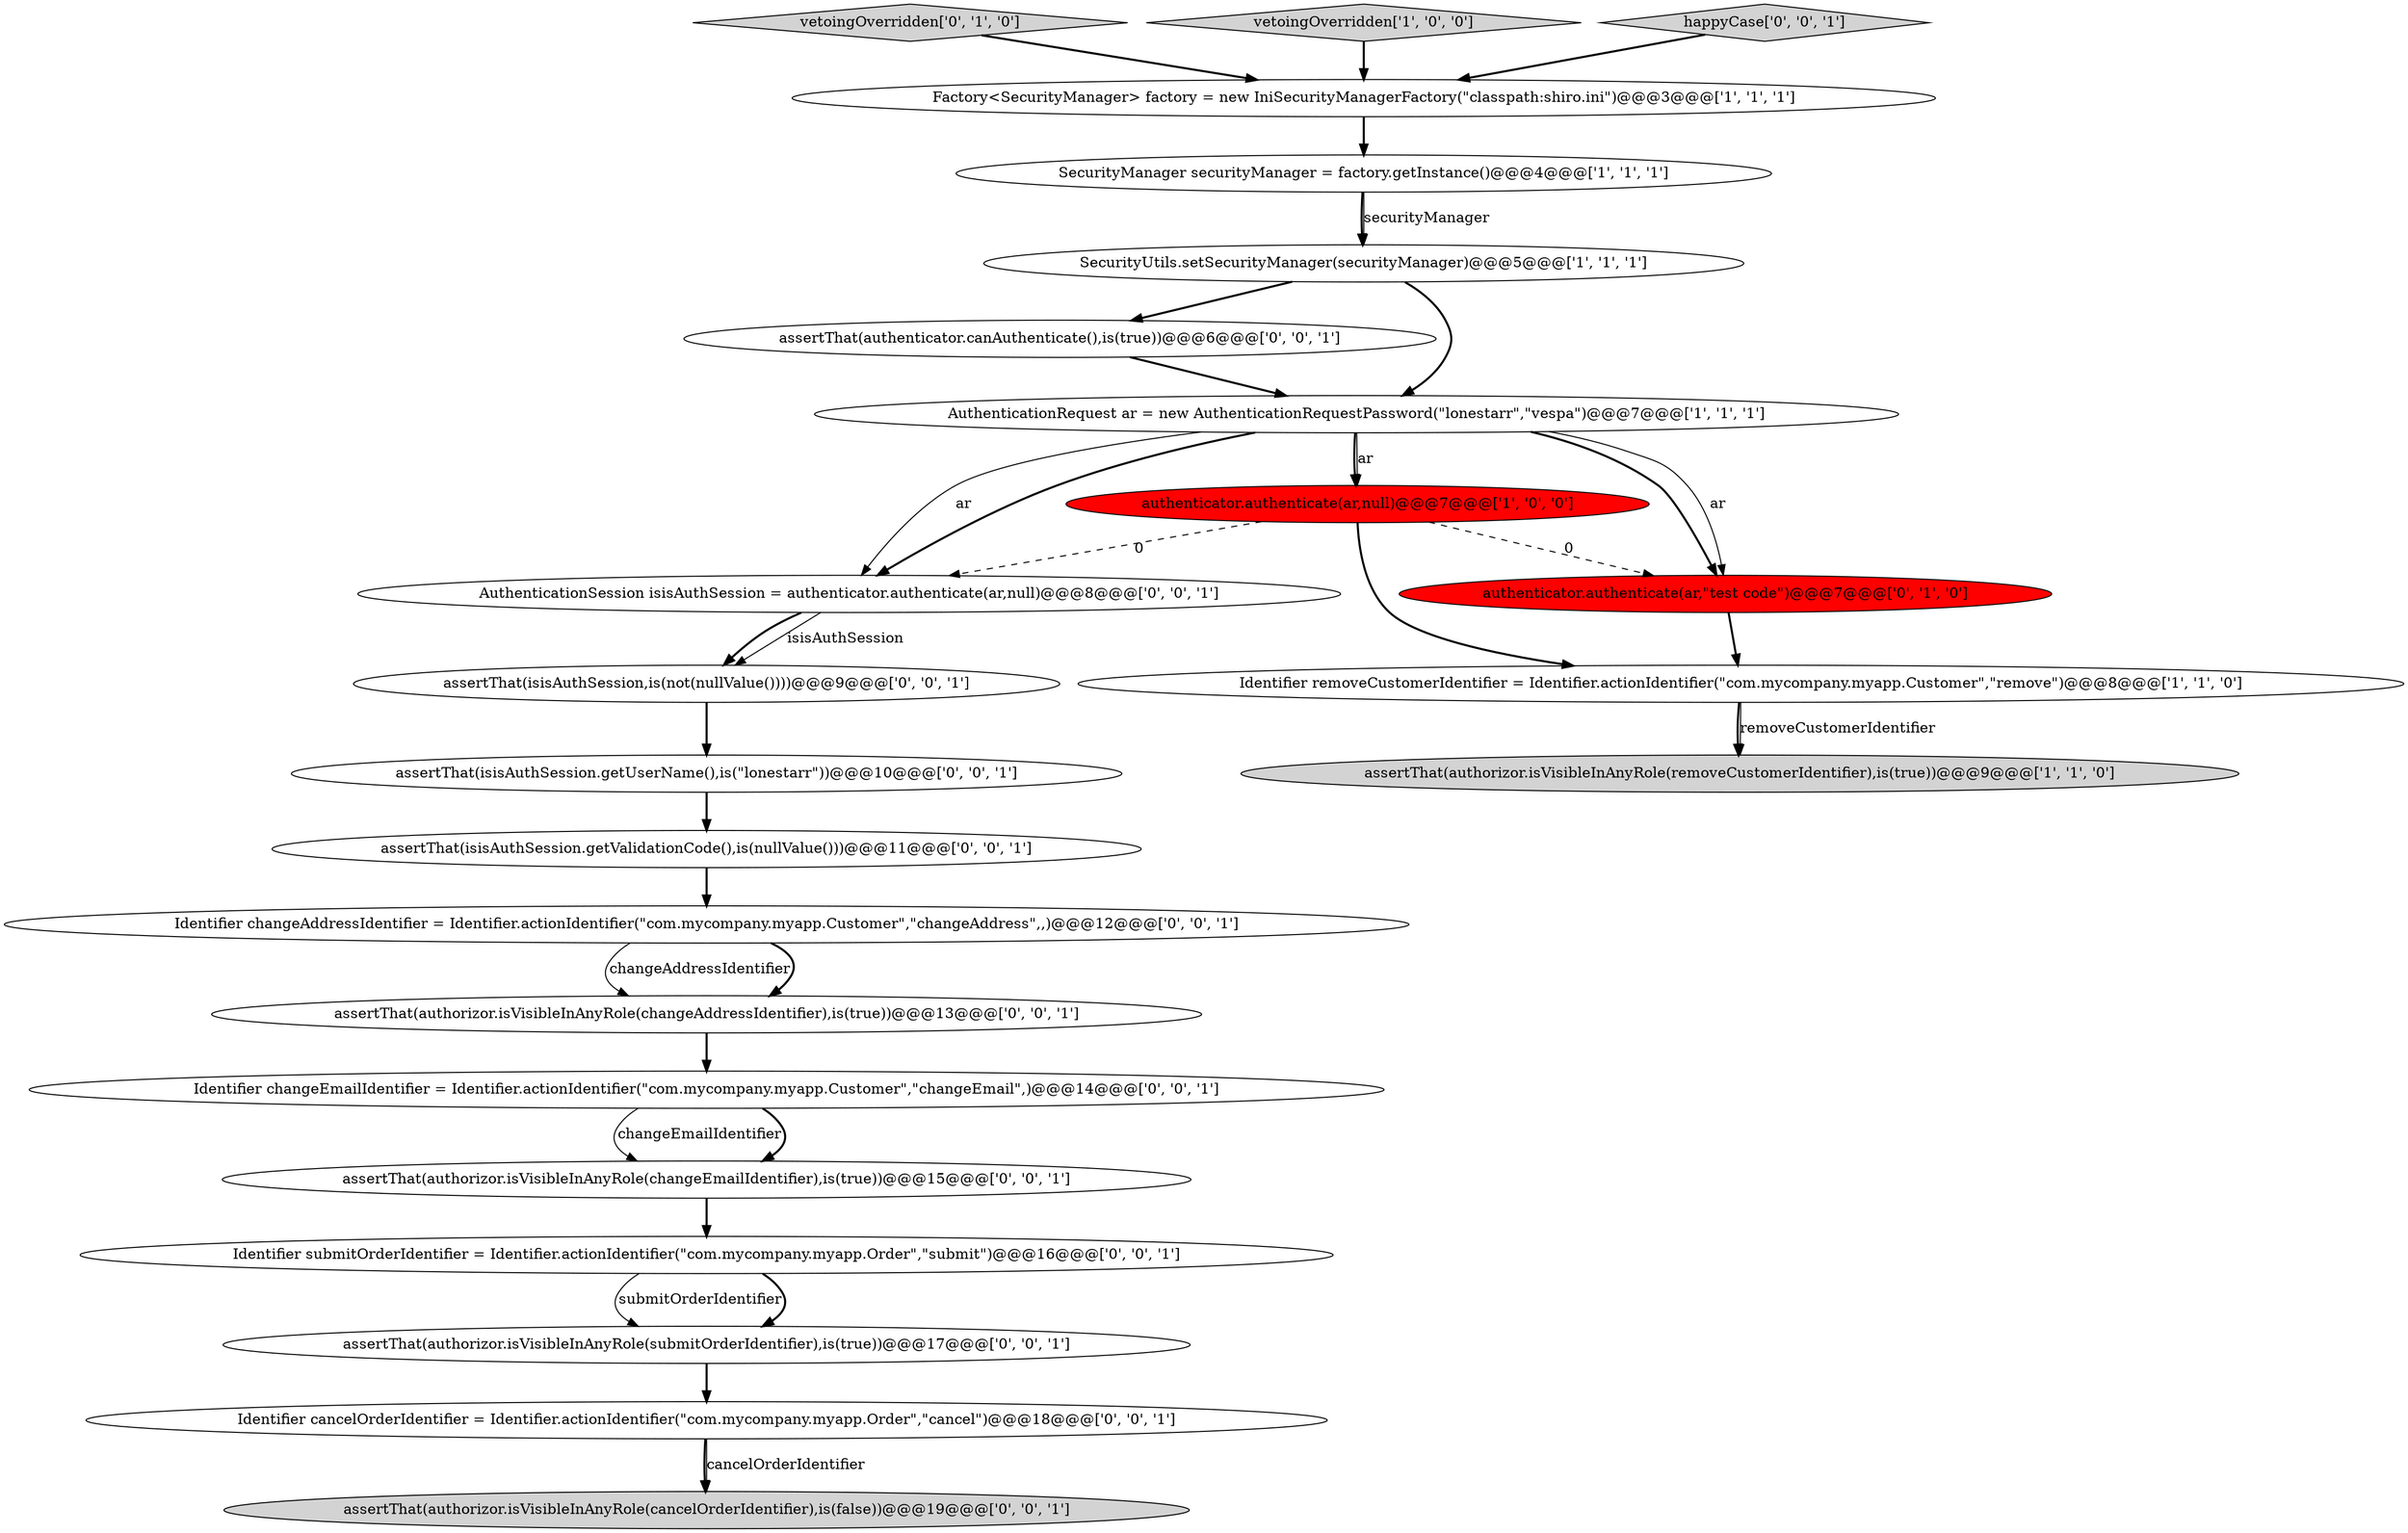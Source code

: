 digraph {
14 [style = filled, label = "AuthenticationSession isisAuthSession = authenticator.authenticate(ar,null)@@@8@@@['0', '0', '1']", fillcolor = white, shape = ellipse image = "AAA0AAABBB3BBB"];
0 [style = filled, label = "Factory<SecurityManager> factory = new IniSecurityManagerFactory(\"classpath:shiro.ini\")@@@3@@@['1', '1', '1']", fillcolor = white, shape = ellipse image = "AAA0AAABBB1BBB"];
12 [style = filled, label = "assertThat(authorizor.isVisibleInAnyRole(changeAddressIdentifier),is(true))@@@13@@@['0', '0', '1']", fillcolor = white, shape = ellipse image = "AAA0AAABBB3BBB"];
22 [style = filled, label = "Identifier changeEmailIdentifier = Identifier.actionIdentifier(\"com.mycompany.myapp.Customer\",\"changeEmail\",)@@@14@@@['0', '0', '1']", fillcolor = white, shape = ellipse image = "AAA0AAABBB3BBB"];
13 [style = filled, label = "Identifier submitOrderIdentifier = Identifier.actionIdentifier(\"com.mycompany.myapp.Order\",\"submit\")@@@16@@@['0', '0', '1']", fillcolor = white, shape = ellipse image = "AAA0AAABBB3BBB"];
21 [style = filled, label = "assertThat(authenticator.canAuthenticate(),is(true))@@@6@@@['0', '0', '1']", fillcolor = white, shape = ellipse image = "AAA0AAABBB3BBB"];
11 [style = filled, label = "assertThat(isisAuthSession.getValidationCode(),is(nullValue()))@@@11@@@['0', '0', '1']", fillcolor = white, shape = ellipse image = "AAA0AAABBB3BBB"];
9 [style = filled, label = "vetoingOverridden['0', '1', '0']", fillcolor = lightgray, shape = diamond image = "AAA0AAABBB2BBB"];
7 [style = filled, label = "vetoingOverridden['1', '0', '0']", fillcolor = lightgray, shape = diamond image = "AAA0AAABBB1BBB"];
23 [style = filled, label = "assertThat(authorizor.isVisibleInAnyRole(cancelOrderIdentifier),is(false))@@@19@@@['0', '0', '1']", fillcolor = lightgray, shape = ellipse image = "AAA0AAABBB3BBB"];
17 [style = filled, label = "assertThat(isisAuthSession,is(not(nullValue())))@@@9@@@['0', '0', '1']", fillcolor = white, shape = ellipse image = "AAA0AAABBB3BBB"];
20 [style = filled, label = "happyCase['0', '0', '1']", fillcolor = lightgray, shape = diamond image = "AAA0AAABBB3BBB"];
8 [style = filled, label = "authenticator.authenticate(ar,\"test code\")@@@7@@@['0', '1', '0']", fillcolor = red, shape = ellipse image = "AAA1AAABBB2BBB"];
10 [style = filled, label = "assertThat(isisAuthSession.getUserName(),is(\"lonestarr\"))@@@10@@@['0', '0', '1']", fillcolor = white, shape = ellipse image = "AAA0AAABBB3BBB"];
4 [style = filled, label = "Identifier removeCustomerIdentifier = Identifier.actionIdentifier(\"com.mycompany.myapp.Customer\",\"remove\")@@@8@@@['1', '1', '0']", fillcolor = white, shape = ellipse image = "AAA0AAABBB1BBB"];
1 [style = filled, label = "SecurityManager securityManager = factory.getInstance()@@@4@@@['1', '1', '1']", fillcolor = white, shape = ellipse image = "AAA0AAABBB1BBB"];
5 [style = filled, label = "authenticator.authenticate(ar,null)@@@7@@@['1', '0', '0']", fillcolor = red, shape = ellipse image = "AAA1AAABBB1BBB"];
6 [style = filled, label = "SecurityUtils.setSecurityManager(securityManager)@@@5@@@['1', '1', '1']", fillcolor = white, shape = ellipse image = "AAA0AAABBB1BBB"];
2 [style = filled, label = "assertThat(authorizor.isVisibleInAnyRole(removeCustomerIdentifier),is(true))@@@9@@@['1', '1', '0']", fillcolor = lightgray, shape = ellipse image = "AAA0AAABBB1BBB"];
16 [style = filled, label = "assertThat(authorizor.isVisibleInAnyRole(submitOrderIdentifier),is(true))@@@17@@@['0', '0', '1']", fillcolor = white, shape = ellipse image = "AAA0AAABBB3BBB"];
3 [style = filled, label = "AuthenticationRequest ar = new AuthenticationRequestPassword(\"lonestarr\",\"vespa\")@@@7@@@['1', '1', '1']", fillcolor = white, shape = ellipse image = "AAA0AAABBB1BBB"];
19 [style = filled, label = "assertThat(authorizor.isVisibleInAnyRole(changeEmailIdentifier),is(true))@@@15@@@['0', '0', '1']", fillcolor = white, shape = ellipse image = "AAA0AAABBB3BBB"];
15 [style = filled, label = "Identifier cancelOrderIdentifier = Identifier.actionIdentifier(\"com.mycompany.myapp.Order\",\"cancel\")@@@18@@@['0', '0', '1']", fillcolor = white, shape = ellipse image = "AAA0AAABBB3BBB"];
18 [style = filled, label = "Identifier changeAddressIdentifier = Identifier.actionIdentifier(\"com.mycompany.myapp.Customer\",\"changeAddress\",,)@@@12@@@['0', '0', '1']", fillcolor = white, shape = ellipse image = "AAA0AAABBB3BBB"];
17->10 [style = bold, label=""];
6->3 [style = bold, label=""];
16->15 [style = bold, label=""];
15->23 [style = bold, label=""];
22->19 [style = solid, label="changeEmailIdentifier"];
5->14 [style = dashed, label="0"];
9->0 [style = bold, label=""];
22->19 [style = bold, label=""];
6->21 [style = bold, label=""];
14->17 [style = solid, label="isisAuthSession"];
18->12 [style = solid, label="changeAddressIdentifier"];
3->14 [style = bold, label=""];
20->0 [style = bold, label=""];
18->12 [style = bold, label=""];
13->16 [style = solid, label="submitOrderIdentifier"];
14->17 [style = bold, label=""];
7->0 [style = bold, label=""];
4->2 [style = bold, label=""];
13->16 [style = bold, label=""];
11->18 [style = bold, label=""];
4->2 [style = solid, label="removeCustomerIdentifier"];
3->5 [style = bold, label=""];
1->6 [style = bold, label=""];
19->13 [style = bold, label=""];
3->5 [style = solid, label="ar"];
1->6 [style = solid, label="securityManager"];
0->1 [style = bold, label=""];
3->8 [style = bold, label=""];
5->4 [style = bold, label=""];
5->8 [style = dashed, label="0"];
3->8 [style = solid, label="ar"];
3->14 [style = solid, label="ar"];
15->23 [style = solid, label="cancelOrderIdentifier"];
8->4 [style = bold, label=""];
12->22 [style = bold, label=""];
21->3 [style = bold, label=""];
10->11 [style = bold, label=""];
}
